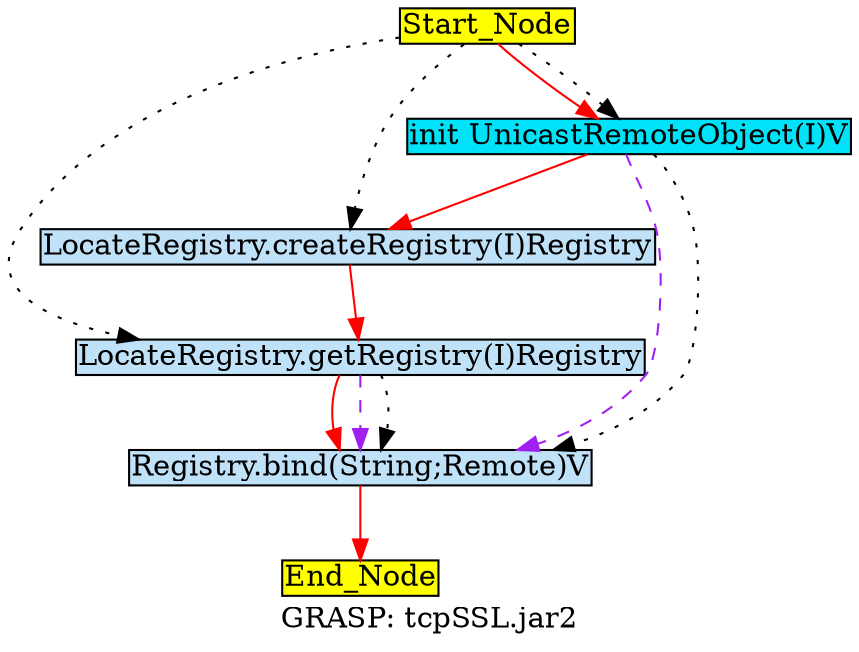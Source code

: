 digraph G {
	graph[label="GRASP: tcpSSL.jar2"];	node[style=filled,fillcolor ="white",shape=box,margin=0.02,width=0,height=0];
	"Start_Node"[fillcolor ="yellow",style="filled" ];
	"LocateRegistry.getRegistry(I)Registry"[fillcolor ="#c0e2f8",style="filled" ];
	"Start_Node"[fillcolor ="yellow",style="filled" ];
	"init UnicastRemoteObject(I)V"[fillcolor ="#00e2f8",style="filled" ];
	"Registry.bind(String;Remote)V"[fillcolor ="#c0e2f8",style="filled" ];
	"End_Node"[fillcolor ="yellow",style="filled" ];
	"LocateRegistry.createRegistry(I)Registry"[fillcolor ="#c0e2f8",style="filled" ];
	"LocateRegistry.getRegistry(I)Registry" -> "Registry.bind(String;Remote)V"[color="red",style=solid];
	"LocateRegistry.getRegistry(I)Registry" -> "Registry.bind(String;Remote)V"[color="purple",style=dashed];
	"LocateRegistry.getRegistry(I)Registry" -> "Registry.bind(String;Remote)V"[color="black",style=dotted];
	"Start_Node" -> "LocateRegistry.getRegistry(I)Registry"[color="black",style=dotted];
	"Start_Node" -> "init UnicastRemoteObject(I)V"[color="red",style=solid];
	"Start_Node" -> "init UnicastRemoteObject(I)V"[color="black",style=dotted];
	"Start_Node" -> "LocateRegistry.createRegistry(I)Registry"[color="black",style=dotted];
	"init UnicastRemoteObject(I)V" -> "Registry.bind(String;Remote)V"[color="purple",style=dashed];
	"init UnicastRemoteObject(I)V" -> "Registry.bind(String;Remote)V"[color="black",style=dotted];
	"init UnicastRemoteObject(I)V" -> "LocateRegistry.createRegistry(I)Registry"[color="red",style=solid];
	"Registry.bind(String;Remote)V" -> "End_Node"[color="red",style=solid];
	"LocateRegistry.createRegistry(I)Registry" -> "LocateRegistry.getRegistry(I)Registry"[color="red",style=solid];
}
